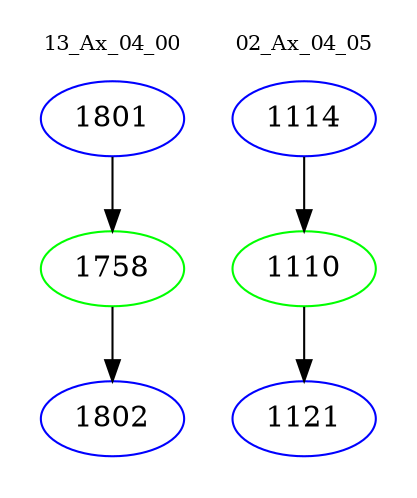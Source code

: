 digraph{
subgraph cluster_0 {
color = white
label = "13_Ax_04_00";
fontsize=10;
T0_1801 [label="1801", color="blue"]
T0_1801 -> T0_1758 [color="black"]
T0_1758 [label="1758", color="green"]
T0_1758 -> T0_1802 [color="black"]
T0_1802 [label="1802", color="blue"]
}
subgraph cluster_1 {
color = white
label = "02_Ax_04_05";
fontsize=10;
T1_1114 [label="1114", color="blue"]
T1_1114 -> T1_1110 [color="black"]
T1_1110 [label="1110", color="green"]
T1_1110 -> T1_1121 [color="black"]
T1_1121 [label="1121", color="blue"]
}
}
